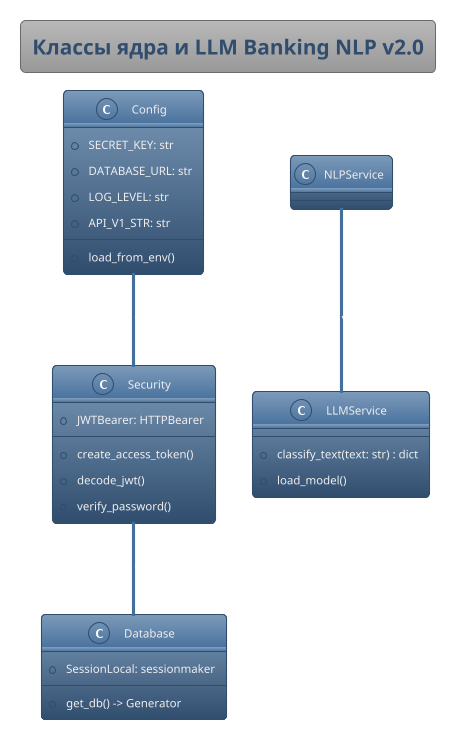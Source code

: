 @startuml
!theme spacelab
title Классы ядра и LLM Banking NLP v2.0

class Config {
  + SECRET_KEY: str
  + DATABASE_URL: str
  + LOG_LEVEL: str
  + API_V1_STR: str
  + load_from_env()
  ' Конфигурация приложения и переменных окружения
}

class Security {
  + JWTBearer: HTTPBearer
  + create_access_token()
  + decode_jwt()
  + verify_password()
  ' Аутентификация и безопасность
}

class Database {
  + SessionLocal: sessionmaker
  + get_db() -> Generator
  ' Работа с базой данных
}

class LLMService {
  + classify_text(text: str) : dict
  + load_model()
  ' Классификация текста с помощью малой LLM
}

Config -- Security : использует >
Security -- Database : защищает >
NLPService -- LLMService : вызывает >
@enduml

